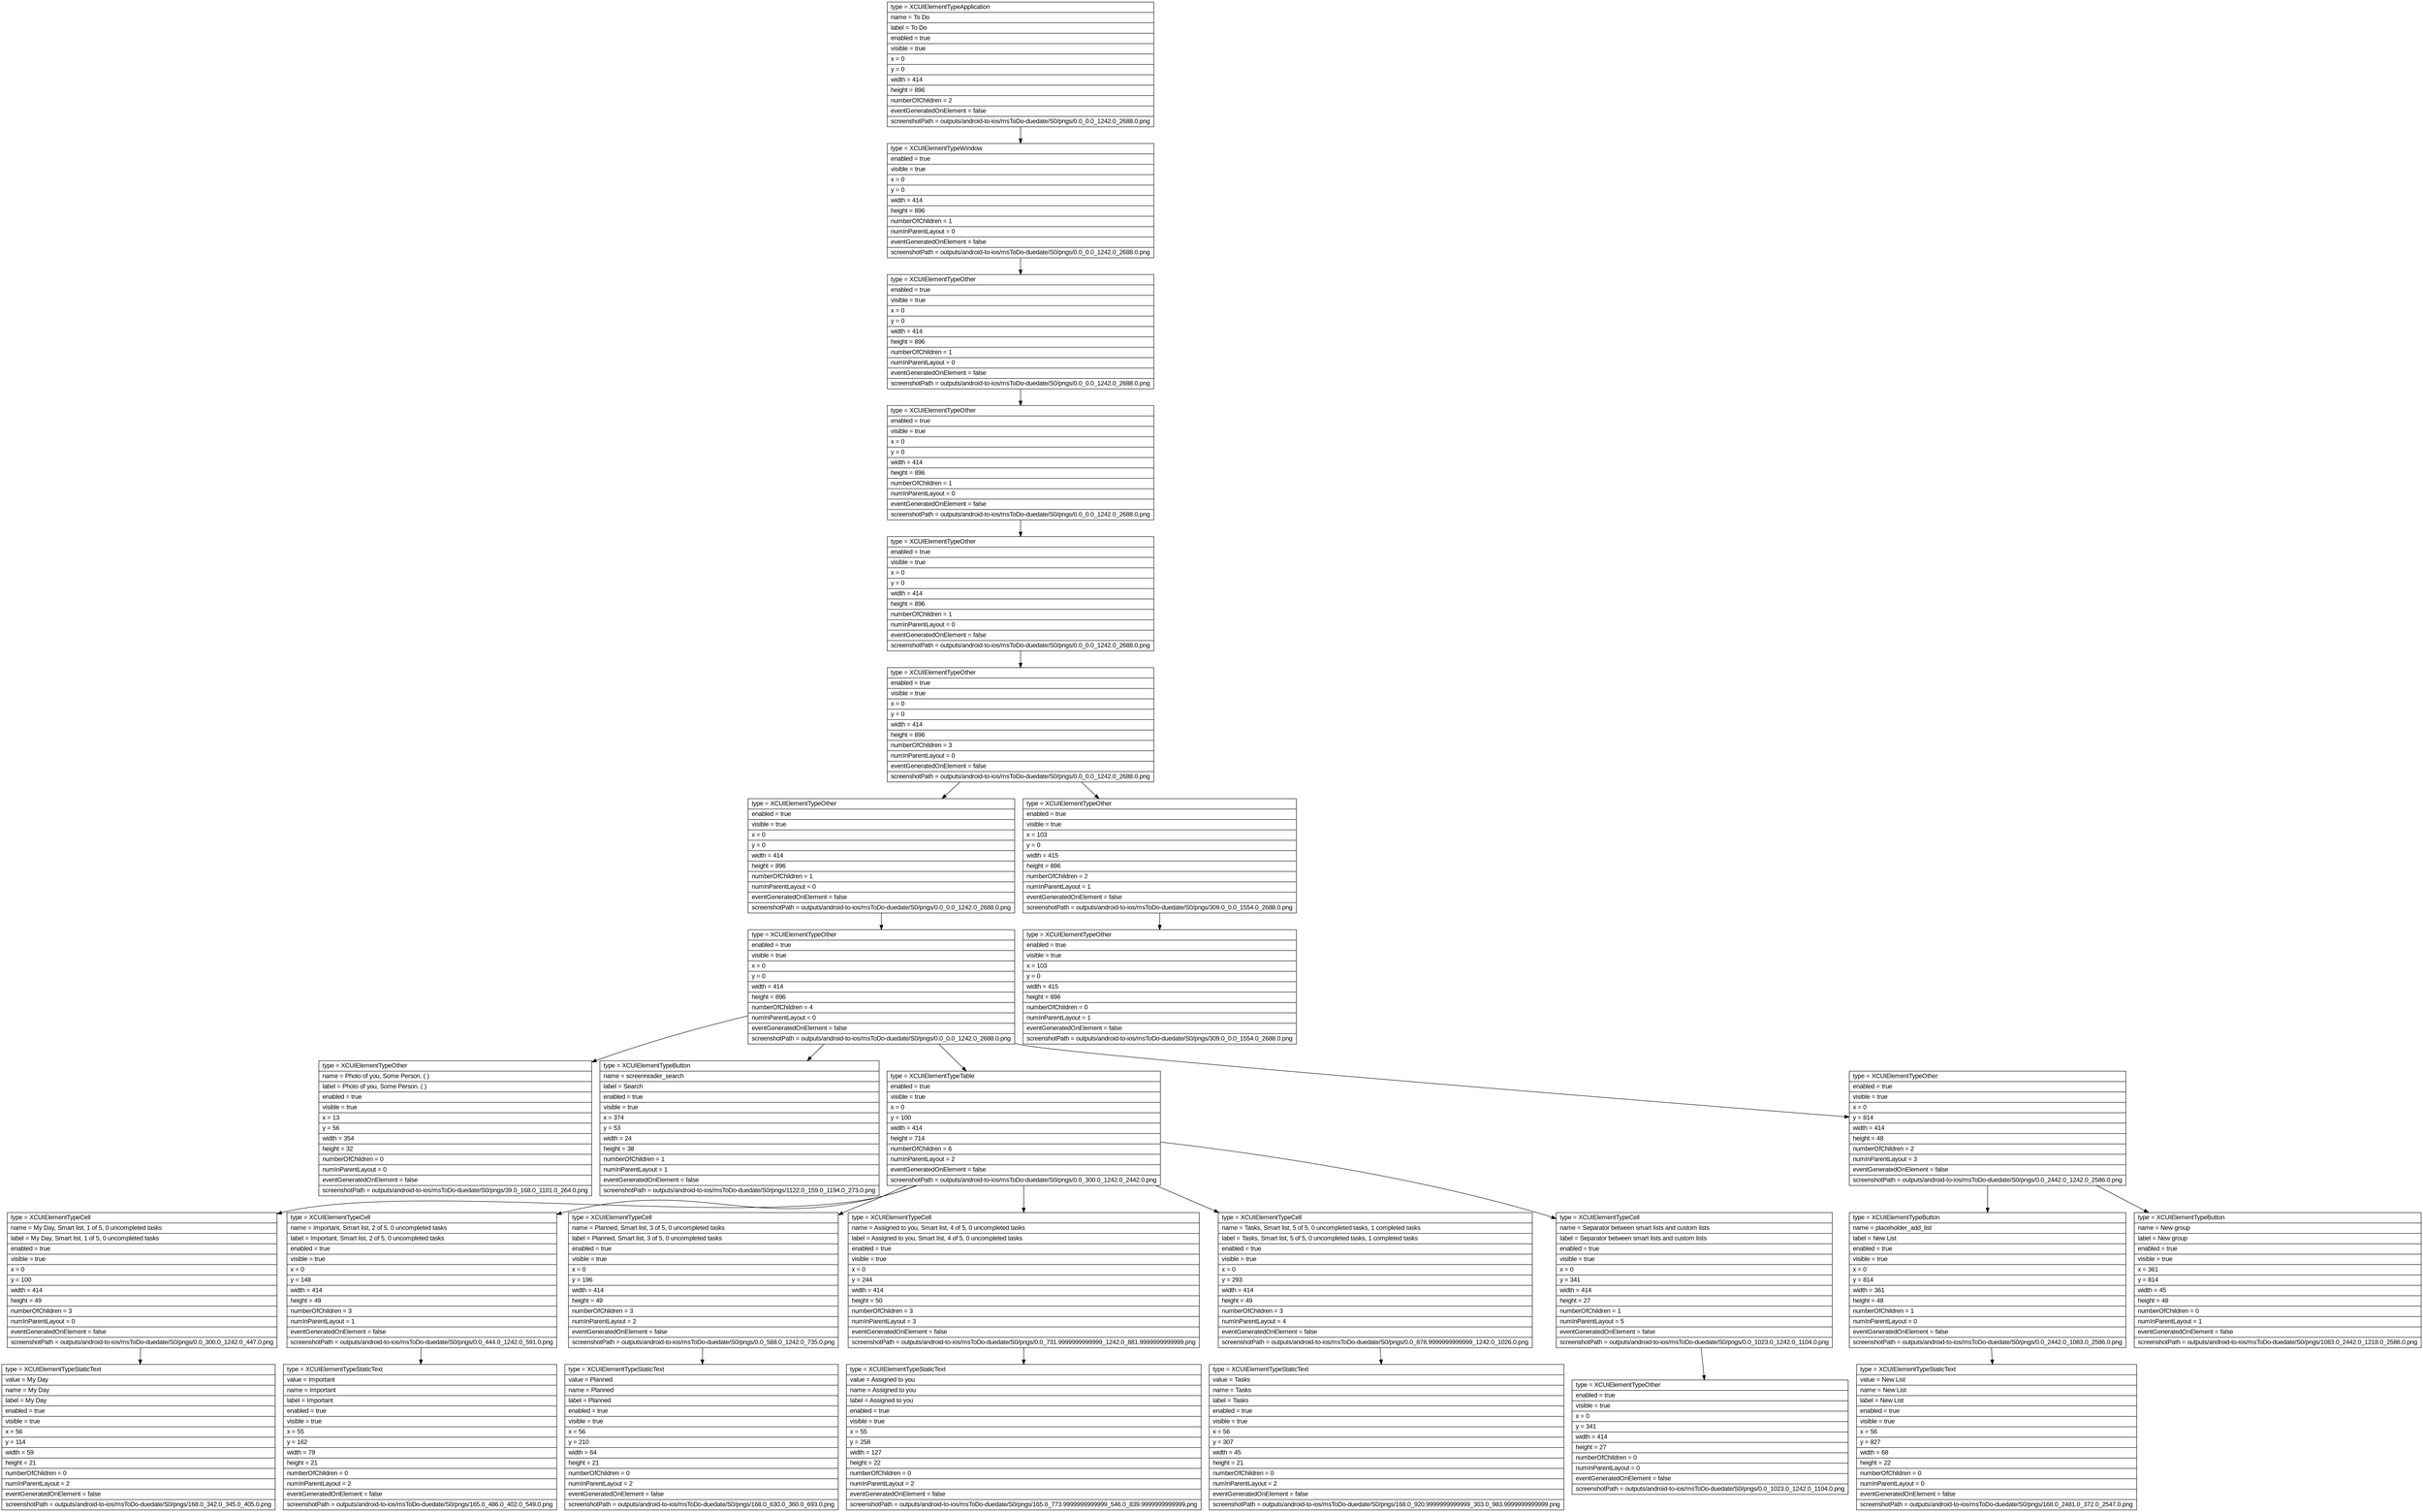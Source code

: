 digraph Layout {

	node [shape=record fontname=Arial];

	0	[label="{type = XCUIElementTypeApplication\l|name = To Do\l|label = To Do\l|enabled = true\l|visible = true\l|x = 0\l|y = 0\l|width = 414\l|height = 896\l|numberOfChildren = 2\l|eventGeneratedOnElement = false \l|screenshotPath = outputs/android-to-ios/msToDo-duedate/S0/pngs/0.0_0.0_1242.0_2688.0.png\l}"]
	1	[label="{type = XCUIElementTypeWindow\l|enabled = true\l|visible = true\l|x = 0\l|y = 0\l|width = 414\l|height = 896\l|numberOfChildren = 1\l|numInParentLayout = 0\l|eventGeneratedOnElement = false \l|screenshotPath = outputs/android-to-ios/msToDo-duedate/S0/pngs/0.0_0.0_1242.0_2688.0.png\l}"]
	2	[label="{type = XCUIElementTypeOther\l|enabled = true\l|visible = true\l|x = 0\l|y = 0\l|width = 414\l|height = 896\l|numberOfChildren = 1\l|numInParentLayout = 0\l|eventGeneratedOnElement = false \l|screenshotPath = outputs/android-to-ios/msToDo-duedate/S0/pngs/0.0_0.0_1242.0_2688.0.png\l}"]
	3	[label="{type = XCUIElementTypeOther\l|enabled = true\l|visible = true\l|x = 0\l|y = 0\l|width = 414\l|height = 896\l|numberOfChildren = 1\l|numInParentLayout = 0\l|eventGeneratedOnElement = false \l|screenshotPath = outputs/android-to-ios/msToDo-duedate/S0/pngs/0.0_0.0_1242.0_2688.0.png\l}"]
	4	[label="{type = XCUIElementTypeOther\l|enabled = true\l|visible = true\l|x = 0\l|y = 0\l|width = 414\l|height = 896\l|numberOfChildren = 1\l|numInParentLayout = 0\l|eventGeneratedOnElement = false \l|screenshotPath = outputs/android-to-ios/msToDo-duedate/S0/pngs/0.0_0.0_1242.0_2688.0.png\l}"]
	5	[label="{type = XCUIElementTypeOther\l|enabled = true\l|visible = true\l|x = 0\l|y = 0\l|width = 414\l|height = 896\l|numberOfChildren = 3\l|numInParentLayout = 0\l|eventGeneratedOnElement = false \l|screenshotPath = outputs/android-to-ios/msToDo-duedate/S0/pngs/0.0_0.0_1242.0_2688.0.png\l}"]
	6	[label="{type = XCUIElementTypeOther\l|enabled = true\l|visible = true\l|x = 0\l|y = 0\l|width = 414\l|height = 896\l|numberOfChildren = 1\l|numInParentLayout = 0\l|eventGeneratedOnElement = false \l|screenshotPath = outputs/android-to-ios/msToDo-duedate/S0/pngs/0.0_0.0_1242.0_2688.0.png\l}"]
	7	[label="{type = XCUIElementTypeOther\l|enabled = true\l|visible = true\l|x = 103\l|y = 0\l|width = 415\l|height = 896\l|numberOfChildren = 2\l|numInParentLayout = 1\l|eventGeneratedOnElement = false \l|screenshotPath = outputs/android-to-ios/msToDo-duedate/S0/pngs/309.0_0.0_1554.0_2688.0.png\l}"]
	8	[label="{type = XCUIElementTypeOther\l|enabled = true\l|visible = true\l|x = 0\l|y = 0\l|width = 414\l|height = 896\l|numberOfChildren = 4\l|numInParentLayout = 0\l|eventGeneratedOnElement = false \l|screenshotPath = outputs/android-to-ios/msToDo-duedate/S0/pngs/0.0_0.0_1242.0_2688.0.png\l}"]
	9	[label="{type = XCUIElementTypeOther\l|enabled = true\l|visible = true\l|x = 103\l|y = 0\l|width = 415\l|height = 896\l|numberOfChildren = 0\l|numInParentLayout = 1\l|eventGeneratedOnElement = false \l|screenshotPath = outputs/android-to-ios/msToDo-duedate/S0/pngs/309.0_0.0_1554.0_2688.0.png\l}"]
	10	[label="{type = XCUIElementTypeOther\l|name = Photo of you, Some Person. ( )\l|label = Photo of you, Some Person. ( )\l|enabled = true\l|visible = true\l|x = 13\l|y = 56\l|width = 354\l|height = 32\l|numberOfChildren = 0\l|numInParentLayout = 0\l|eventGeneratedOnElement = false \l|screenshotPath = outputs/android-to-ios/msToDo-duedate/S0/pngs/39.0_168.0_1101.0_264.0.png\l}"]
	11	[label="{type = XCUIElementTypeButton\l|name = screenreader_search\l|label = Search\l|enabled = true\l|visible = true\l|x = 374\l|y = 53\l|width = 24\l|height = 38\l|numberOfChildren = 1\l|numInParentLayout = 1\l|eventGeneratedOnElement = false \l|screenshotPath = outputs/android-to-ios/msToDo-duedate/S0/pngs/1122.0_159.0_1194.0_273.0.png\l}"]
	12	[label="{type = XCUIElementTypeTable\l|enabled = true\l|visible = true\l|x = 0\l|y = 100\l|width = 414\l|height = 714\l|numberOfChildren = 6\l|numInParentLayout = 2\l|eventGeneratedOnElement = false \l|screenshotPath = outputs/android-to-ios/msToDo-duedate/S0/pngs/0.0_300.0_1242.0_2442.0.png\l}"]
	13	[label="{type = XCUIElementTypeOther\l|enabled = true\l|visible = true\l|x = 0\l|y = 814\l|width = 414\l|height = 48\l|numberOfChildren = 2\l|numInParentLayout = 3\l|eventGeneratedOnElement = false \l|screenshotPath = outputs/android-to-ios/msToDo-duedate/S0/pngs/0.0_2442.0_1242.0_2586.0.png\l}"]
	14	[label="{type = XCUIElementTypeCell\l|name = My Day, Smart list, 1 of 5, 0 uncompleted tasks\l|label = My Day, Smart list, 1 of 5, 0 uncompleted tasks\l|enabled = true\l|visible = true\l|x = 0\l|y = 100\l|width = 414\l|height = 49\l|numberOfChildren = 3\l|numInParentLayout = 0\l|eventGeneratedOnElement = false \l|screenshotPath = outputs/android-to-ios/msToDo-duedate/S0/pngs/0.0_300.0_1242.0_447.0.png\l}"]
	15	[label="{type = XCUIElementTypeCell\l|name = Important, Smart list, 2 of 5, 0 uncompleted tasks\l|label = Important, Smart list, 2 of 5, 0 uncompleted tasks\l|enabled = true\l|visible = true\l|x = 0\l|y = 148\l|width = 414\l|height = 49\l|numberOfChildren = 3\l|numInParentLayout = 1\l|eventGeneratedOnElement = false \l|screenshotPath = outputs/android-to-ios/msToDo-duedate/S0/pngs/0.0_444.0_1242.0_591.0.png\l}"]
	16	[label="{type = XCUIElementTypeCell\l|name = Planned, Smart list, 3 of 5, 0 uncompleted tasks\l|label = Planned, Smart list, 3 of 5, 0 uncompleted tasks\l|enabled = true\l|visible = true\l|x = 0\l|y = 196\l|width = 414\l|height = 49\l|numberOfChildren = 3\l|numInParentLayout = 2\l|eventGeneratedOnElement = false \l|screenshotPath = outputs/android-to-ios/msToDo-duedate/S0/pngs/0.0_588.0_1242.0_735.0.png\l}"]
	17	[label="{type = XCUIElementTypeCell\l|name = Assigned to you, Smart list, 4 of 5, 0 uncompleted tasks\l|label = Assigned to you, Smart list, 4 of 5, 0 uncompleted tasks\l|enabled = true\l|visible = true\l|x = 0\l|y = 244\l|width = 414\l|height = 50\l|numberOfChildren = 3\l|numInParentLayout = 3\l|eventGeneratedOnElement = false \l|screenshotPath = outputs/android-to-ios/msToDo-duedate/S0/pngs/0.0_731.9999999999999_1242.0_881.9999999999999.png\l}"]
	18	[label="{type = XCUIElementTypeCell\l|name = Tasks, Smart list, 5 of 5, 0 uncompleted tasks, 1 completed tasks\l|label = Tasks, Smart list, 5 of 5, 0 uncompleted tasks, 1 completed tasks\l|enabled = true\l|visible = true\l|x = 0\l|y = 293\l|width = 414\l|height = 49\l|numberOfChildren = 3\l|numInParentLayout = 4\l|eventGeneratedOnElement = false \l|screenshotPath = outputs/android-to-ios/msToDo-duedate/S0/pngs/0.0_878.9999999999999_1242.0_1026.0.png\l}"]
	19	[label="{type = XCUIElementTypeCell\l|name = Separator between smart lists and custom lists\l|label = Separator between smart lists and custom lists\l|enabled = true\l|visible = true\l|x = 0\l|y = 341\l|width = 414\l|height = 27\l|numberOfChildren = 1\l|numInParentLayout = 5\l|eventGeneratedOnElement = false \l|screenshotPath = outputs/android-to-ios/msToDo-duedate/S0/pngs/0.0_1023.0_1242.0_1104.0.png\l}"]
	20	[label="{type = XCUIElementTypeButton\l|name = placeholder_add_list\l|label = New List\l|enabled = true\l|visible = true\l|x = 0\l|y = 814\l|width = 361\l|height = 48\l|numberOfChildren = 1\l|numInParentLayout = 0\l|eventGeneratedOnElement = false \l|screenshotPath = outputs/android-to-ios/msToDo-duedate/S0/pngs/0.0_2442.0_1083.0_2586.0.png\l}"]
	21	[label="{type = XCUIElementTypeButton\l|name = New group\l|label = New group\l|enabled = true\l|visible = true\l|x = 361\l|y = 814\l|width = 45\l|height = 48\l|numberOfChildren = 0\l|numInParentLayout = 1\l|eventGeneratedOnElement = false \l|screenshotPath = outputs/android-to-ios/msToDo-duedate/S0/pngs/1083.0_2442.0_1218.0_2586.0.png\l}"]
	22	[label="{type = XCUIElementTypeStaticText\l|value = My Day\l|name = My Day\l|label = My Day\l|enabled = true\l|visible = true\l|x = 56\l|y = 114\l|width = 59\l|height = 21\l|numberOfChildren = 0\l|numInParentLayout = 2\l|eventGeneratedOnElement = false \l|screenshotPath = outputs/android-to-ios/msToDo-duedate/S0/pngs/168.0_342.0_345.0_405.0.png\l}"]
	23	[label="{type = XCUIElementTypeStaticText\l|value = Important\l|name = Important\l|label = Important\l|enabled = true\l|visible = true\l|x = 55\l|y = 162\l|width = 79\l|height = 21\l|numberOfChildren = 0\l|numInParentLayout = 2\l|eventGeneratedOnElement = false \l|screenshotPath = outputs/android-to-ios/msToDo-duedate/S0/pngs/165.0_486.0_402.0_549.0.png\l}"]
	24	[label="{type = XCUIElementTypeStaticText\l|value = Planned\l|name = Planned\l|label = Planned\l|enabled = true\l|visible = true\l|x = 56\l|y = 210\l|width = 64\l|height = 21\l|numberOfChildren = 0\l|numInParentLayout = 2\l|eventGeneratedOnElement = false \l|screenshotPath = outputs/android-to-ios/msToDo-duedate/S0/pngs/168.0_630.0_360.0_693.0.png\l}"]
	25	[label="{type = XCUIElementTypeStaticText\l|value = Assigned to you\l|name = Assigned to you\l|label = Assigned to you\l|enabled = true\l|visible = true\l|x = 55\l|y = 258\l|width = 127\l|height = 22\l|numberOfChildren = 0\l|numInParentLayout = 2\l|eventGeneratedOnElement = false \l|screenshotPath = outputs/android-to-ios/msToDo-duedate/S0/pngs/165.0_773.9999999999999_546.0_839.9999999999999.png\l}"]
	26	[label="{type = XCUIElementTypeStaticText\l|value = Tasks\l|name = Tasks\l|label = Tasks\l|enabled = true\l|visible = true\l|x = 56\l|y = 307\l|width = 45\l|height = 21\l|numberOfChildren = 0\l|numInParentLayout = 2\l|eventGeneratedOnElement = false \l|screenshotPath = outputs/android-to-ios/msToDo-duedate/S0/pngs/168.0_920.9999999999999_303.0_983.9999999999999.png\l}"]
	27	[label="{type = XCUIElementTypeOther\l|enabled = true\l|visible = true\l|x = 0\l|y = 341\l|width = 414\l|height = 27\l|numberOfChildren = 0\l|numInParentLayout = 0\l|eventGeneratedOnElement = false \l|screenshotPath = outputs/android-to-ios/msToDo-duedate/S0/pngs/0.0_1023.0_1242.0_1104.0.png\l}"]
	28	[label="{type = XCUIElementTypeStaticText\l|value = New List\l|name = New List\l|label = New List\l|enabled = true\l|visible = true\l|x = 56\l|y = 827\l|width = 68\l|height = 22\l|numberOfChildren = 0\l|numInParentLayout = 0\l|eventGeneratedOnElement = false \l|screenshotPath = outputs/android-to-ios/msToDo-duedate/S0/pngs/168.0_2481.0_372.0_2547.0.png\l}"]


	0 -> 1
	1 -> 2
	2 -> 3
	3 -> 4
	4 -> 5
	5 -> 6
	5 -> 7
	6 -> 8
	7 -> 9
	8 -> 10
	8 -> 11
	8 -> 12
	8 -> 13
	12 -> 14
	12 -> 15
	12 -> 16
	12 -> 17
	12 -> 18
	12 -> 19
	13 -> 20
	13 -> 21
	14 -> 22
	15 -> 23
	16 -> 24
	17 -> 25
	18 -> 26
	19 -> 27
	20 -> 28


}